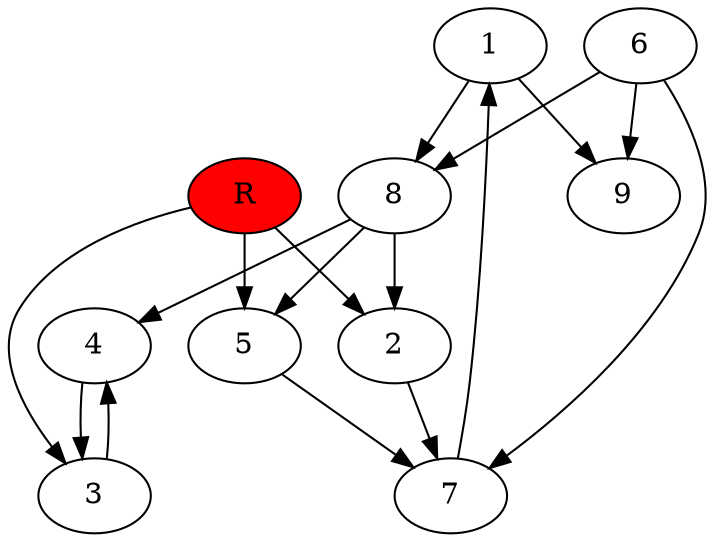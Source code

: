 digraph prb20968 {
	1
	2
	3
	4
	5
	6
	7
	8
	R [fillcolor="#ff0000" style=filled]
	1 -> 8
	1 -> 9
	2 -> 7
	3 -> 4
	4 -> 3
	5 -> 7
	6 -> 7
	6 -> 8
	6 -> 9
	7 -> 1
	8 -> 2
	8 -> 4
	8 -> 5
	R -> 2
	R -> 3
	R -> 5
}
